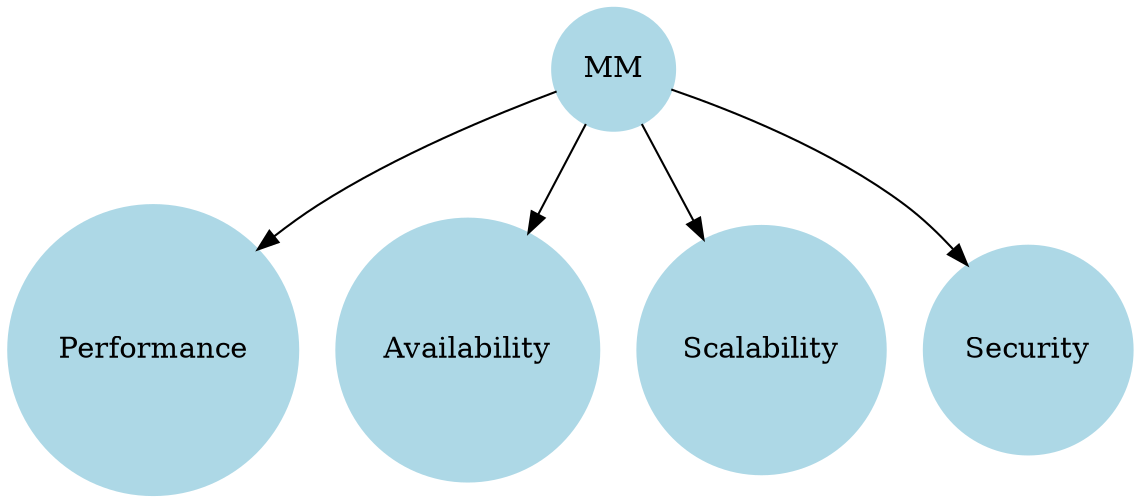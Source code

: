 digraph adesk_arch {
    // rankdir=LR;
    size = "8,8";
    // node [shape=Mdiamond]; client;
    // node [shape=ellipse,style=filled,color=lightblue]; app; rest; fileServer;
    // node [shape=ellipse,style=filled,color=red]; CDN; cache;
    // node [shape=box3d,style=none,color=black]; db;
    // node [shape=box];

    node[shape=circle,style=filled,color=lightblue]; MM;

    MM -> Performance;
    MM -> Availability;
    MM -> Scalability;
    MM -> Security;

    // Performance -> Availability;
    // Availability -> Scalability;
    // Scalability -> Security;
    // Security -> Performance;
}
